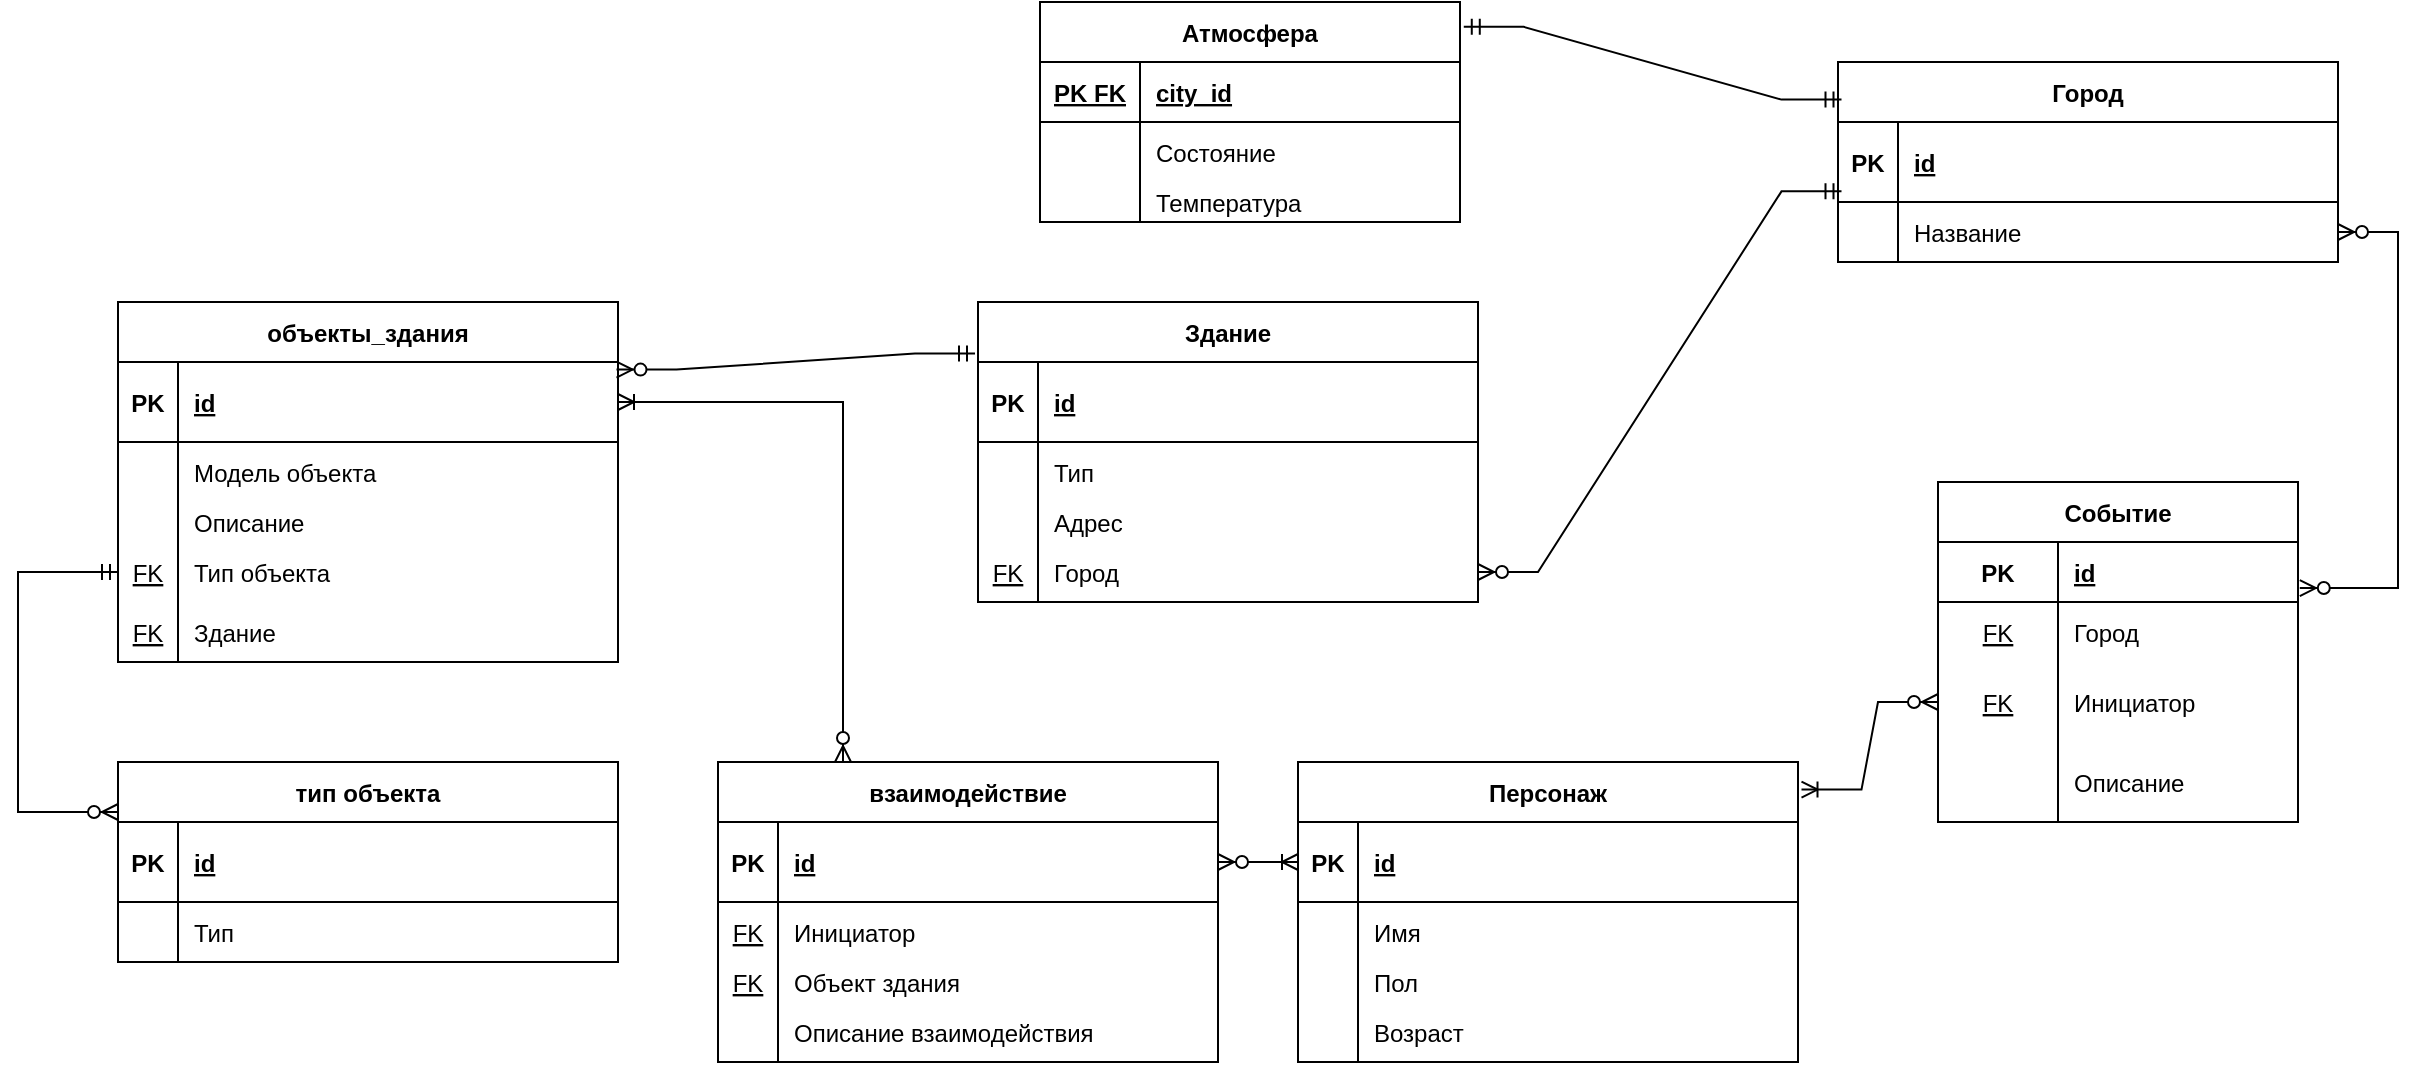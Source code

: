 <mxfile version="20.3.1" type="device"><diagram id="R2lEEEUBdFMjLlhIrx00" name="Page-1"><mxGraphModel dx="1888" dy="617" grid="1" gridSize="10" guides="1" tooltips="1" connect="1" arrows="1" fold="1" page="1" pageScale="1" pageWidth="850" pageHeight="1100" math="0" shadow="0" extFonts="Permanent Marker^https://fonts.googleapis.com/css?family=Permanent+Marker"><root><mxCell id="0"/><mxCell id="1" parent="0"/><mxCell id="C-vyLk0tnHw3VtMMgP7b-23" value="Персонаж" style="shape=table;startSize=30;container=1;collapsible=1;childLayout=tableLayout;fixedRows=1;rowLines=0;fontStyle=1;align=center;resizeLast=1;" parent="1" vertex="1"><mxGeometry x="200" y="450" width="250" height="150.0" as="geometry"/></mxCell><mxCell id="C-vyLk0tnHw3VtMMgP7b-24" value="" style="shape=partialRectangle;collapsible=0;dropTarget=0;pointerEvents=0;fillColor=none;points=[[0,0.5],[1,0.5]];portConstraint=eastwest;top=0;left=0;right=0;bottom=1;" parent="C-vyLk0tnHw3VtMMgP7b-23" vertex="1"><mxGeometry y="30" width="250" height="40" as="geometry"/></mxCell><mxCell id="C-vyLk0tnHw3VtMMgP7b-25" value="PK" style="shape=partialRectangle;overflow=hidden;connectable=0;fillColor=none;top=0;left=0;bottom=0;right=0;fontStyle=1;" parent="C-vyLk0tnHw3VtMMgP7b-24" vertex="1"><mxGeometry width="30" height="40" as="geometry"><mxRectangle width="30" height="40" as="alternateBounds"/></mxGeometry></mxCell><mxCell id="C-vyLk0tnHw3VtMMgP7b-26" value="id" style="shape=partialRectangle;overflow=hidden;connectable=0;fillColor=none;top=0;left=0;bottom=0;right=0;align=left;spacingLeft=6;fontStyle=5;" parent="C-vyLk0tnHw3VtMMgP7b-24" vertex="1"><mxGeometry x="30" width="220" height="40" as="geometry"><mxRectangle width="220" height="40" as="alternateBounds"/></mxGeometry></mxCell><mxCell id="C-vyLk0tnHw3VtMMgP7b-27" value="" style="shape=partialRectangle;collapsible=0;dropTarget=0;pointerEvents=0;fillColor=none;points=[[0,0.5],[1,0.5]];portConstraint=eastwest;top=0;left=0;right=0;bottom=0;" parent="C-vyLk0tnHw3VtMMgP7b-23" vertex="1"><mxGeometry y="70" width="250" height="30" as="geometry"/></mxCell><mxCell id="C-vyLk0tnHw3VtMMgP7b-28" value="" style="shape=partialRectangle;overflow=hidden;connectable=0;fillColor=none;top=0;left=0;bottom=0;right=0;" parent="C-vyLk0tnHw3VtMMgP7b-27" vertex="1"><mxGeometry width="30" height="30" as="geometry"><mxRectangle width="30" height="30" as="alternateBounds"/></mxGeometry></mxCell><mxCell id="C-vyLk0tnHw3VtMMgP7b-29" value="Имя" style="shape=partialRectangle;overflow=hidden;connectable=0;fillColor=none;top=0;left=0;bottom=0;right=0;align=left;spacingLeft=6;" parent="C-vyLk0tnHw3VtMMgP7b-27" vertex="1"><mxGeometry x="30" width="220" height="30" as="geometry"><mxRectangle width="220" height="30" as="alternateBounds"/></mxGeometry></mxCell><mxCell id="5bN1DWfR3NPbXueZqoVV-1" value="" style="shape=partialRectangle;collapsible=0;dropTarget=0;pointerEvents=0;fillColor=none;points=[[0,0.5],[1,0.5]];portConstraint=eastwest;top=0;left=0;right=0;bottom=0;" parent="C-vyLk0tnHw3VtMMgP7b-23" vertex="1"><mxGeometry y="100" width="250" height="20" as="geometry"/></mxCell><mxCell id="5bN1DWfR3NPbXueZqoVV-2" value="" style="shape=partialRectangle;overflow=hidden;connectable=0;fillColor=none;top=0;left=0;bottom=0;right=0;" parent="5bN1DWfR3NPbXueZqoVV-1" vertex="1"><mxGeometry width="30" height="20" as="geometry"><mxRectangle width="30" height="20" as="alternateBounds"/></mxGeometry></mxCell><mxCell id="5bN1DWfR3NPbXueZqoVV-3" value="Пол" style="shape=partialRectangle;overflow=hidden;connectable=0;fillColor=none;top=0;left=0;bottom=0;right=0;align=left;spacingLeft=6;" parent="5bN1DWfR3NPbXueZqoVV-1" vertex="1"><mxGeometry x="30" width="220" height="20" as="geometry"><mxRectangle width="220" height="20" as="alternateBounds"/></mxGeometry></mxCell><mxCell id="5bN1DWfR3NPbXueZqoVV-4" value="" style="shape=partialRectangle;collapsible=0;dropTarget=0;pointerEvents=0;fillColor=none;points=[[0,0.5],[1,0.5]];portConstraint=eastwest;top=0;left=0;right=0;bottom=0;" parent="C-vyLk0tnHw3VtMMgP7b-23" vertex="1"><mxGeometry y="120" width="250" height="30" as="geometry"/></mxCell><mxCell id="5bN1DWfR3NPbXueZqoVV-5" value="" style="shape=partialRectangle;overflow=hidden;connectable=0;fillColor=none;top=0;left=0;bottom=0;right=0;" parent="5bN1DWfR3NPbXueZqoVV-4" vertex="1"><mxGeometry width="30" height="30" as="geometry"><mxRectangle width="30" height="30" as="alternateBounds"/></mxGeometry></mxCell><mxCell id="5bN1DWfR3NPbXueZqoVV-6" value="Возраст" style="shape=partialRectangle;overflow=hidden;connectable=0;fillColor=none;top=0;left=0;bottom=0;right=0;align=left;spacingLeft=6;" parent="5bN1DWfR3NPbXueZqoVV-4" vertex="1"><mxGeometry x="30" width="220" height="30" as="geometry"><mxRectangle width="220" height="30" as="alternateBounds"/></mxGeometry></mxCell><mxCell id="5bN1DWfR3NPbXueZqoVV-21" value="Здание" style="shape=table;startSize=30;container=1;collapsible=1;childLayout=tableLayout;fixedRows=1;rowLines=0;fontStyle=1;align=center;resizeLast=1;" parent="1" vertex="1"><mxGeometry x="40" y="220" width="250" height="150.0" as="geometry"/></mxCell><mxCell id="5bN1DWfR3NPbXueZqoVV-22" value="" style="shape=partialRectangle;collapsible=0;dropTarget=0;pointerEvents=0;fillColor=none;points=[[0,0.5],[1,0.5]];portConstraint=eastwest;top=0;left=0;right=0;bottom=1;" parent="5bN1DWfR3NPbXueZqoVV-21" vertex="1"><mxGeometry y="30" width="250" height="40" as="geometry"/></mxCell><mxCell id="5bN1DWfR3NPbXueZqoVV-23" value="PK" style="shape=partialRectangle;overflow=hidden;connectable=0;fillColor=none;top=0;left=0;bottom=0;right=0;fontStyle=1;" parent="5bN1DWfR3NPbXueZqoVV-22" vertex="1"><mxGeometry width="30" height="40" as="geometry"><mxRectangle width="30" height="40" as="alternateBounds"/></mxGeometry></mxCell><mxCell id="5bN1DWfR3NPbXueZqoVV-24" value="id" style="shape=partialRectangle;overflow=hidden;connectable=0;fillColor=none;top=0;left=0;bottom=0;right=0;align=left;spacingLeft=6;fontStyle=5;" parent="5bN1DWfR3NPbXueZqoVV-22" vertex="1"><mxGeometry x="30" width="220" height="40" as="geometry"><mxRectangle width="220" height="40" as="alternateBounds"/></mxGeometry></mxCell><mxCell id="5bN1DWfR3NPbXueZqoVV-25" value="" style="shape=partialRectangle;collapsible=0;dropTarget=0;pointerEvents=0;fillColor=none;points=[[0,0.5],[1,0.5]];portConstraint=eastwest;top=0;left=0;right=0;bottom=0;" parent="5bN1DWfR3NPbXueZqoVV-21" vertex="1"><mxGeometry y="70" width="250" height="30" as="geometry"/></mxCell><mxCell id="5bN1DWfR3NPbXueZqoVV-26" value="" style="shape=partialRectangle;overflow=hidden;connectable=0;fillColor=none;top=0;left=0;bottom=0;right=0;" parent="5bN1DWfR3NPbXueZqoVV-25" vertex="1"><mxGeometry width="30" height="30" as="geometry"><mxRectangle width="30" height="30" as="alternateBounds"/></mxGeometry></mxCell><mxCell id="5bN1DWfR3NPbXueZqoVV-27" value="Тип" style="shape=partialRectangle;overflow=hidden;connectable=0;fillColor=none;top=0;left=0;bottom=0;right=0;align=left;spacingLeft=6;" parent="5bN1DWfR3NPbXueZqoVV-25" vertex="1"><mxGeometry x="30" width="220" height="30" as="geometry"><mxRectangle width="220" height="30" as="alternateBounds"/></mxGeometry></mxCell><mxCell id="5bN1DWfR3NPbXueZqoVV-28" value="" style="shape=partialRectangle;collapsible=0;dropTarget=0;pointerEvents=0;fillColor=none;points=[[0,0.5],[1,0.5]];portConstraint=eastwest;top=0;left=0;right=0;bottom=0;" parent="5bN1DWfR3NPbXueZqoVV-21" vertex="1"><mxGeometry y="100" width="250" height="20" as="geometry"/></mxCell><mxCell id="5bN1DWfR3NPbXueZqoVV-29" value="" style="shape=partialRectangle;overflow=hidden;connectable=0;fillColor=none;top=0;left=0;bottom=0;right=0;" parent="5bN1DWfR3NPbXueZqoVV-28" vertex="1"><mxGeometry width="30" height="20" as="geometry"><mxRectangle width="30" height="20" as="alternateBounds"/></mxGeometry></mxCell><mxCell id="5bN1DWfR3NPbXueZqoVV-30" value="Адрес" style="shape=partialRectangle;overflow=hidden;connectable=0;fillColor=none;top=0;left=0;bottom=0;right=0;align=left;spacingLeft=6;" parent="5bN1DWfR3NPbXueZqoVV-28" vertex="1"><mxGeometry x="30" width="220" height="20" as="geometry"><mxRectangle width="220" height="20" as="alternateBounds"/></mxGeometry></mxCell><mxCell id="5bN1DWfR3NPbXueZqoVV-31" value="" style="shape=partialRectangle;collapsible=0;dropTarget=0;pointerEvents=0;fillColor=none;points=[[0,0.5],[1,0.5]];portConstraint=eastwest;top=0;left=0;right=0;bottom=0;" parent="5bN1DWfR3NPbXueZqoVV-21" vertex="1"><mxGeometry y="120" width="250" height="30" as="geometry"/></mxCell><mxCell id="5bN1DWfR3NPbXueZqoVV-32" value="FK" style="shape=partialRectangle;overflow=hidden;connectable=0;fillColor=none;top=0;left=0;bottom=0;right=0;fontStyle=4" parent="5bN1DWfR3NPbXueZqoVV-31" vertex="1"><mxGeometry width="30" height="30" as="geometry"><mxRectangle width="30" height="30" as="alternateBounds"/></mxGeometry></mxCell><mxCell id="5bN1DWfR3NPbXueZqoVV-33" value="Город" style="shape=partialRectangle;overflow=hidden;connectable=0;fillColor=none;top=0;left=0;bottom=0;right=0;align=left;spacingLeft=6;" parent="5bN1DWfR3NPbXueZqoVV-31" vertex="1"><mxGeometry x="30" width="220" height="30" as="geometry"><mxRectangle width="220" height="30" as="alternateBounds"/></mxGeometry></mxCell><mxCell id="5bN1DWfR3NPbXueZqoVV-34" value="Город" style="shape=table;startSize=30;container=1;collapsible=1;childLayout=tableLayout;fixedRows=1;rowLines=0;fontStyle=1;align=center;resizeLast=1;" parent="1" vertex="1"><mxGeometry x="470" y="100" width="250" height="100.0" as="geometry"/></mxCell><mxCell id="5bN1DWfR3NPbXueZqoVV-35" value="" style="shape=partialRectangle;collapsible=0;dropTarget=0;pointerEvents=0;fillColor=none;points=[[0,0.5],[1,0.5]];portConstraint=eastwest;top=0;left=0;right=0;bottom=1;" parent="5bN1DWfR3NPbXueZqoVV-34" vertex="1"><mxGeometry y="30" width="250" height="40" as="geometry"/></mxCell><mxCell id="5bN1DWfR3NPbXueZqoVV-36" value="PK" style="shape=partialRectangle;overflow=hidden;connectable=0;fillColor=none;top=0;left=0;bottom=0;right=0;fontStyle=1;" parent="5bN1DWfR3NPbXueZqoVV-35" vertex="1"><mxGeometry width="30" height="40" as="geometry"><mxRectangle width="30" height="40" as="alternateBounds"/></mxGeometry></mxCell><mxCell id="5bN1DWfR3NPbXueZqoVV-37" value="id" style="shape=partialRectangle;overflow=hidden;connectable=0;fillColor=none;top=0;left=0;bottom=0;right=0;align=left;spacingLeft=6;fontStyle=5;" parent="5bN1DWfR3NPbXueZqoVV-35" vertex="1"><mxGeometry x="30" width="220" height="40" as="geometry"><mxRectangle width="220" height="40" as="alternateBounds"/></mxGeometry></mxCell><mxCell id="5bN1DWfR3NPbXueZqoVV-38" value="" style="shape=partialRectangle;collapsible=0;dropTarget=0;pointerEvents=0;fillColor=none;points=[[0,0.5],[1,0.5]];portConstraint=eastwest;top=0;left=0;right=0;bottom=0;" parent="5bN1DWfR3NPbXueZqoVV-34" vertex="1"><mxGeometry y="70" width="250" height="30" as="geometry"/></mxCell><mxCell id="5bN1DWfR3NPbXueZqoVV-39" value="" style="shape=partialRectangle;overflow=hidden;connectable=0;fillColor=none;top=0;left=0;bottom=0;right=0;" parent="5bN1DWfR3NPbXueZqoVV-38" vertex="1"><mxGeometry width="30" height="30" as="geometry"><mxRectangle width="30" height="30" as="alternateBounds"/></mxGeometry></mxCell><mxCell id="5bN1DWfR3NPbXueZqoVV-40" value="Название" style="shape=partialRectangle;overflow=hidden;connectable=0;fillColor=none;top=0;left=0;bottom=0;right=0;align=left;spacingLeft=6;" parent="5bN1DWfR3NPbXueZqoVV-38" vertex="1"><mxGeometry x="30" width="220" height="30" as="geometry"><mxRectangle width="220" height="30" as="alternateBounds"/></mxGeometry></mxCell><mxCell id="5bN1DWfR3NPbXueZqoVV-51" value="Атмосфера" style="shape=table;startSize=30;container=1;collapsible=1;childLayout=tableLayout;fixedRows=1;rowLines=0;fontStyle=1;align=center;resizeLast=1;" parent="1" vertex="1"><mxGeometry x="71" y="70" width="210" height="110" as="geometry"/></mxCell><mxCell id="5bN1DWfR3NPbXueZqoVV-52" value="" style="shape=tableRow;horizontal=0;startSize=0;swimlaneHead=0;swimlaneBody=0;fillColor=none;collapsible=0;dropTarget=0;points=[[0,0.5],[1,0.5]];portConstraint=eastwest;top=0;left=0;right=0;bottom=1;" parent="5bN1DWfR3NPbXueZqoVV-51" vertex="1"><mxGeometry y="30" width="210" height="30" as="geometry"/></mxCell><mxCell id="5bN1DWfR3NPbXueZqoVV-53" value="PK FK" style="shape=partialRectangle;connectable=0;fillColor=none;top=0;left=0;bottom=0;right=0;fontStyle=5;overflow=hidden;" parent="5bN1DWfR3NPbXueZqoVV-52" vertex="1"><mxGeometry width="50" height="30" as="geometry"><mxRectangle width="50" height="30" as="alternateBounds"/></mxGeometry></mxCell><mxCell id="5bN1DWfR3NPbXueZqoVV-54" value="city_id" style="shape=partialRectangle;connectable=0;fillColor=none;top=0;left=0;bottom=0;right=0;align=left;spacingLeft=6;fontStyle=5;overflow=hidden;" parent="5bN1DWfR3NPbXueZqoVV-52" vertex="1"><mxGeometry x="50" width="160" height="30" as="geometry"><mxRectangle width="160" height="30" as="alternateBounds"/></mxGeometry></mxCell><mxCell id="5bN1DWfR3NPbXueZqoVV-55" value="" style="shape=tableRow;horizontal=0;startSize=0;swimlaneHead=0;swimlaneBody=0;fillColor=none;collapsible=0;dropTarget=0;points=[[0,0.5],[1,0.5]];portConstraint=eastwest;top=0;left=0;right=0;bottom=0;" parent="5bN1DWfR3NPbXueZqoVV-51" vertex="1"><mxGeometry y="60" width="210" height="30" as="geometry"/></mxCell><mxCell id="5bN1DWfR3NPbXueZqoVV-56" value="" style="shape=partialRectangle;connectable=0;fillColor=none;top=0;left=0;bottom=0;right=0;editable=1;overflow=hidden;" parent="5bN1DWfR3NPbXueZqoVV-55" vertex="1"><mxGeometry width="50" height="30" as="geometry"><mxRectangle width="50" height="30" as="alternateBounds"/></mxGeometry></mxCell><mxCell id="5bN1DWfR3NPbXueZqoVV-57" value="Состояние" style="shape=partialRectangle;connectable=0;fillColor=none;top=0;left=0;bottom=0;right=0;align=left;spacingLeft=6;overflow=hidden;" parent="5bN1DWfR3NPbXueZqoVV-55" vertex="1"><mxGeometry x="50" width="160" height="30" as="geometry"><mxRectangle width="160" height="30" as="alternateBounds"/></mxGeometry></mxCell><mxCell id="5bN1DWfR3NPbXueZqoVV-58" value="" style="shape=tableRow;horizontal=0;startSize=0;swimlaneHead=0;swimlaneBody=0;fillColor=none;collapsible=0;dropTarget=0;points=[[0,0.5],[1,0.5]];portConstraint=eastwest;top=0;left=0;right=0;bottom=0;" parent="5bN1DWfR3NPbXueZqoVV-51" vertex="1"><mxGeometry y="90" width="210" height="20" as="geometry"/></mxCell><mxCell id="5bN1DWfR3NPbXueZqoVV-59" value="" style="shape=partialRectangle;connectable=0;fillColor=none;top=0;left=0;bottom=0;right=0;editable=1;overflow=hidden;" parent="5bN1DWfR3NPbXueZqoVV-58" vertex="1"><mxGeometry width="50" height="20" as="geometry"><mxRectangle width="50" height="20" as="alternateBounds"/></mxGeometry></mxCell><mxCell id="5bN1DWfR3NPbXueZqoVV-60" value="Температура" style="shape=partialRectangle;connectable=0;fillColor=none;top=0;left=0;bottom=0;right=0;align=left;spacingLeft=6;overflow=hidden;" parent="5bN1DWfR3NPbXueZqoVV-58" vertex="1"><mxGeometry x="50" width="160" height="20" as="geometry"><mxRectangle width="160" height="20" as="alternateBounds"/></mxGeometry></mxCell><mxCell id="5bN1DWfR3NPbXueZqoVV-65" value="Событие" style="shape=table;startSize=30;container=1;collapsible=1;childLayout=tableLayout;fixedRows=1;rowLines=0;fontStyle=1;align=center;resizeLast=1;" parent="1" vertex="1"><mxGeometry x="520" y="310" width="180" height="170" as="geometry"/></mxCell><mxCell id="5bN1DWfR3NPbXueZqoVV-69" value="" style="shape=tableRow;horizontal=0;startSize=0;swimlaneHead=0;swimlaneBody=0;fillColor=none;collapsible=0;dropTarget=0;points=[[0,0.5],[1,0.5]];portConstraint=eastwest;top=0;left=0;right=0;bottom=1;" parent="5bN1DWfR3NPbXueZqoVV-65" vertex="1"><mxGeometry y="30" width="180" height="30" as="geometry"/></mxCell><mxCell id="5bN1DWfR3NPbXueZqoVV-70" value="PK" style="shape=partialRectangle;connectable=0;fillColor=none;top=0;left=0;bottom=0;right=0;fontStyle=1;overflow=hidden;" parent="5bN1DWfR3NPbXueZqoVV-69" vertex="1"><mxGeometry width="60" height="30" as="geometry"><mxRectangle width="60" height="30" as="alternateBounds"/></mxGeometry></mxCell><mxCell id="5bN1DWfR3NPbXueZqoVV-71" value="id" style="shape=partialRectangle;connectable=0;fillColor=none;top=0;left=0;bottom=0;right=0;align=left;spacingLeft=6;fontStyle=5;overflow=hidden;" parent="5bN1DWfR3NPbXueZqoVV-69" vertex="1"><mxGeometry x="60" width="120" height="30" as="geometry"><mxRectangle width="120" height="30" as="alternateBounds"/></mxGeometry></mxCell><mxCell id="5bN1DWfR3NPbXueZqoVV-72" value="" style="shape=tableRow;horizontal=0;startSize=0;swimlaneHead=0;swimlaneBody=0;fillColor=none;collapsible=0;dropTarget=0;points=[[0,0.5],[1,0.5]];portConstraint=eastwest;top=0;left=0;right=0;bottom=0;" parent="5bN1DWfR3NPbXueZqoVV-65" vertex="1"><mxGeometry y="60" width="180" height="30" as="geometry"/></mxCell><mxCell id="5bN1DWfR3NPbXueZqoVV-73" value="FK" style="shape=partialRectangle;connectable=0;fillColor=none;top=0;left=0;bottom=0;right=0;editable=1;overflow=hidden;fontStyle=4" parent="5bN1DWfR3NPbXueZqoVV-72" vertex="1"><mxGeometry width="60" height="30" as="geometry"><mxRectangle width="60" height="30" as="alternateBounds"/></mxGeometry></mxCell><mxCell id="5bN1DWfR3NPbXueZqoVV-74" value="Город" style="shape=partialRectangle;connectable=0;fillColor=none;top=0;left=0;bottom=0;right=0;align=left;spacingLeft=6;overflow=hidden;" parent="5bN1DWfR3NPbXueZqoVV-72" vertex="1"><mxGeometry x="60" width="120" height="30" as="geometry"><mxRectangle width="120" height="30" as="alternateBounds"/></mxGeometry></mxCell><mxCell id="5bN1DWfR3NPbXueZqoVV-75" value="" style="shape=tableRow;horizontal=0;startSize=0;swimlaneHead=0;swimlaneBody=0;fillColor=none;collapsible=0;dropTarget=0;points=[[0,0.5],[1,0.5]];portConstraint=eastwest;top=0;left=0;right=0;bottom=0;" parent="5bN1DWfR3NPbXueZqoVV-65" vertex="1"><mxGeometry y="90" width="180" height="40" as="geometry"/></mxCell><mxCell id="5bN1DWfR3NPbXueZqoVV-76" value="FK" style="shape=partialRectangle;connectable=0;fillColor=none;top=0;left=0;bottom=0;right=0;editable=1;overflow=hidden;fontStyle=4" parent="5bN1DWfR3NPbXueZqoVV-75" vertex="1"><mxGeometry width="60" height="40" as="geometry"><mxRectangle width="60" height="40" as="alternateBounds"/></mxGeometry></mxCell><mxCell id="5bN1DWfR3NPbXueZqoVV-77" value="Инициатор" style="shape=partialRectangle;connectable=0;fillColor=none;top=0;left=0;bottom=0;right=0;align=left;spacingLeft=6;overflow=hidden;" parent="5bN1DWfR3NPbXueZqoVV-75" vertex="1"><mxGeometry x="60" width="120" height="40" as="geometry"><mxRectangle width="120" height="40" as="alternateBounds"/></mxGeometry></mxCell><mxCell id="5bN1DWfR3NPbXueZqoVV-78" value="" style="shape=tableRow;horizontal=0;startSize=0;swimlaneHead=0;swimlaneBody=0;fillColor=none;collapsible=0;dropTarget=0;points=[[0,0.5],[1,0.5]];portConstraint=eastwest;top=0;left=0;right=0;bottom=0;" parent="5bN1DWfR3NPbXueZqoVV-65" vertex="1"><mxGeometry y="130" width="180" height="40" as="geometry"/></mxCell><mxCell id="5bN1DWfR3NPbXueZqoVV-79" value="" style="shape=partialRectangle;connectable=0;fillColor=none;top=0;left=0;bottom=0;right=0;editable=1;overflow=hidden;fontStyle=4" parent="5bN1DWfR3NPbXueZqoVV-78" vertex="1"><mxGeometry width="60" height="40" as="geometry"><mxRectangle width="60" height="40" as="alternateBounds"/></mxGeometry></mxCell><mxCell id="5bN1DWfR3NPbXueZqoVV-80" value="Описание" style="shape=partialRectangle;connectable=0;fillColor=none;top=0;left=0;bottom=0;right=0;align=left;spacingLeft=6;overflow=hidden;" parent="5bN1DWfR3NPbXueZqoVV-78" vertex="1"><mxGeometry x="60" width="120" height="40" as="geometry"><mxRectangle width="120" height="40" as="alternateBounds"/></mxGeometry></mxCell><mxCell id="5bN1DWfR3NPbXueZqoVV-81" value="" style="edgeStyle=entityRelationEdgeStyle;fontSize=12;html=1;endArrow=ERzeroToMany;startArrow=ERoneToMany;rounded=0;exitX=1.007;exitY=0.092;exitDx=0;exitDy=0;exitPerimeter=0;entryX=0;entryY=0.5;entryDx=0;entryDy=0;startFill=0;" parent="1" source="C-vyLk0tnHw3VtMMgP7b-23" target="5bN1DWfR3NPbXueZqoVV-75" edge="1"><mxGeometry width="100" height="100" relative="1" as="geometry"><mxPoint x="430" y="570" as="sourcePoint"/><mxPoint x="350" y="630" as="targetPoint"/></mxGeometry></mxCell><mxCell id="5bN1DWfR3NPbXueZqoVV-82" value="" style="edgeStyle=entityRelationEdgeStyle;fontSize=12;html=1;endArrow=ERzeroToMany;endFill=1;startArrow=ERzeroToMany;rounded=0;entryX=1.005;entryY=0.767;entryDx=0;entryDy=0;entryPerimeter=0;" parent="1" source="5bN1DWfR3NPbXueZqoVV-38" target="5bN1DWfR3NPbXueZqoVV-69" edge="1"><mxGeometry width="100" height="100" relative="1" as="geometry"><mxPoint x="720" y="250" as="sourcePoint"/><mxPoint x="860" y="250" as="targetPoint"/></mxGeometry></mxCell><mxCell id="5bN1DWfR3NPbXueZqoVV-83" value="" style="edgeStyle=entityRelationEdgeStyle;fontSize=12;html=1;endArrow=ERmandOne;startArrow=ERmandOne;rounded=0;exitX=1.009;exitY=0.113;exitDx=0;exitDy=0;exitPerimeter=0;entryX=0.007;entryY=0.188;entryDx=0;entryDy=0;entryPerimeter=0;" parent="1" source="5bN1DWfR3NPbXueZqoVV-51" target="5bN1DWfR3NPbXueZqoVV-34" edge="1"><mxGeometry width="100" height="100" relative="1" as="geometry"><mxPoint x="430" y="400" as="sourcePoint"/><mxPoint x="530" y="300" as="targetPoint"/></mxGeometry></mxCell><mxCell id="5bN1DWfR3NPbXueZqoVV-84" value="" style="edgeStyle=entityRelationEdgeStyle;fontSize=12;html=1;endArrow=ERzeroToMany;startArrow=ERmandOne;rounded=0;entryX=1;entryY=0.5;entryDx=0;entryDy=0;exitX=0.007;exitY=0.867;exitDx=0;exitDy=0;exitPerimeter=0;" parent="1" source="5bN1DWfR3NPbXueZqoVV-35" target="5bN1DWfR3NPbXueZqoVV-31" edge="1"><mxGeometry width="100" height="100" relative="1" as="geometry"><mxPoint x="430" y="400" as="sourcePoint"/><mxPoint x="530" y="300" as="targetPoint"/></mxGeometry></mxCell><mxCell id="6oT7VAwZoQh_HzlJ0PgI-1" value="взаимодействие" style="shape=table;startSize=30;container=1;collapsible=1;childLayout=tableLayout;fixedRows=1;rowLines=0;fontStyle=1;align=center;resizeLast=1;" vertex="1" parent="1"><mxGeometry x="-90" y="450" width="250" height="150.0" as="geometry"/></mxCell><mxCell id="6oT7VAwZoQh_HzlJ0PgI-2" value="" style="shape=partialRectangle;collapsible=0;dropTarget=0;pointerEvents=0;fillColor=none;points=[[0,0.5],[1,0.5]];portConstraint=eastwest;top=0;left=0;right=0;bottom=1;" vertex="1" parent="6oT7VAwZoQh_HzlJ0PgI-1"><mxGeometry y="30" width="250" height="40" as="geometry"/></mxCell><mxCell id="6oT7VAwZoQh_HzlJ0PgI-3" value="PK" style="shape=partialRectangle;overflow=hidden;connectable=0;fillColor=none;top=0;left=0;bottom=0;right=0;fontStyle=1;" vertex="1" parent="6oT7VAwZoQh_HzlJ0PgI-2"><mxGeometry width="30" height="40" as="geometry"><mxRectangle width="30" height="40" as="alternateBounds"/></mxGeometry></mxCell><mxCell id="6oT7VAwZoQh_HzlJ0PgI-4" value="id" style="shape=partialRectangle;overflow=hidden;connectable=0;fillColor=none;top=0;left=0;bottom=0;right=0;align=left;spacingLeft=6;fontStyle=5;" vertex="1" parent="6oT7VAwZoQh_HzlJ0PgI-2"><mxGeometry x="30" width="220" height="40" as="geometry"><mxRectangle width="220" height="40" as="alternateBounds"/></mxGeometry></mxCell><mxCell id="6oT7VAwZoQh_HzlJ0PgI-5" value="" style="shape=partialRectangle;collapsible=0;dropTarget=0;pointerEvents=0;fillColor=none;points=[[0,0.5],[1,0.5]];portConstraint=eastwest;top=0;left=0;right=0;bottom=0;" vertex="1" parent="6oT7VAwZoQh_HzlJ0PgI-1"><mxGeometry y="70" width="250" height="30" as="geometry"/></mxCell><mxCell id="6oT7VAwZoQh_HzlJ0PgI-6" value="FK" style="shape=partialRectangle;overflow=hidden;connectable=0;fillColor=none;top=0;left=0;bottom=0;right=0;fontStyle=4" vertex="1" parent="6oT7VAwZoQh_HzlJ0PgI-5"><mxGeometry width="30" height="30" as="geometry"><mxRectangle width="30" height="30" as="alternateBounds"/></mxGeometry></mxCell><mxCell id="6oT7VAwZoQh_HzlJ0PgI-7" value="Инициатор" style="shape=partialRectangle;overflow=hidden;connectable=0;fillColor=none;top=0;left=0;bottom=0;right=0;align=left;spacingLeft=6;" vertex="1" parent="6oT7VAwZoQh_HzlJ0PgI-5"><mxGeometry x="30" width="220" height="30" as="geometry"><mxRectangle width="220" height="30" as="alternateBounds"/></mxGeometry></mxCell><mxCell id="6oT7VAwZoQh_HzlJ0PgI-8" value="" style="shape=partialRectangle;collapsible=0;dropTarget=0;pointerEvents=0;fillColor=none;points=[[0,0.5],[1,0.5]];portConstraint=eastwest;top=0;left=0;right=0;bottom=0;" vertex="1" parent="6oT7VAwZoQh_HzlJ0PgI-1"><mxGeometry y="100" width="250" height="20" as="geometry"/></mxCell><mxCell id="6oT7VAwZoQh_HzlJ0PgI-9" value="FK" style="shape=partialRectangle;overflow=hidden;connectable=0;fillColor=none;top=0;left=0;bottom=0;right=0;fontStyle=4" vertex="1" parent="6oT7VAwZoQh_HzlJ0PgI-8"><mxGeometry width="30" height="20" as="geometry"><mxRectangle width="30" height="20" as="alternateBounds"/></mxGeometry></mxCell><mxCell id="6oT7VAwZoQh_HzlJ0PgI-10" value="Объект здания" style="shape=partialRectangle;overflow=hidden;connectable=0;fillColor=none;top=0;left=0;bottom=0;right=0;align=left;spacingLeft=6;" vertex="1" parent="6oT7VAwZoQh_HzlJ0PgI-8"><mxGeometry x="30" width="220" height="20" as="geometry"><mxRectangle width="220" height="20" as="alternateBounds"/></mxGeometry></mxCell><mxCell id="6oT7VAwZoQh_HzlJ0PgI-11" value="" style="shape=partialRectangle;collapsible=0;dropTarget=0;pointerEvents=0;fillColor=none;points=[[0,0.5],[1,0.5]];portConstraint=eastwest;top=0;left=0;right=0;bottom=0;" vertex="1" parent="6oT7VAwZoQh_HzlJ0PgI-1"><mxGeometry y="120" width="250" height="30" as="geometry"/></mxCell><mxCell id="6oT7VAwZoQh_HzlJ0PgI-12" value="" style="shape=partialRectangle;overflow=hidden;connectable=0;fillColor=none;top=0;left=0;bottom=0;right=0;" vertex="1" parent="6oT7VAwZoQh_HzlJ0PgI-11"><mxGeometry width="30" height="30" as="geometry"><mxRectangle width="30" height="30" as="alternateBounds"/></mxGeometry></mxCell><mxCell id="6oT7VAwZoQh_HzlJ0PgI-13" value="Описание взаимодействия" style="shape=partialRectangle;overflow=hidden;connectable=0;fillColor=none;top=0;left=0;bottom=0;right=0;align=left;spacingLeft=6;" vertex="1" parent="6oT7VAwZoQh_HzlJ0PgI-11"><mxGeometry x="30" width="220" height="30" as="geometry"><mxRectangle width="220" height="30" as="alternateBounds"/></mxGeometry></mxCell><mxCell id="6oT7VAwZoQh_HzlJ0PgI-17" value="тип объекта" style="shape=table;startSize=30;container=1;collapsible=1;childLayout=tableLayout;fixedRows=1;rowLines=0;fontStyle=1;align=center;resizeLast=1;" vertex="1" parent="1"><mxGeometry x="-390" y="450" width="250" height="100.0" as="geometry"/></mxCell><mxCell id="6oT7VAwZoQh_HzlJ0PgI-18" value="" style="shape=partialRectangle;collapsible=0;dropTarget=0;pointerEvents=0;fillColor=none;points=[[0,0.5],[1,0.5]];portConstraint=eastwest;top=0;left=0;right=0;bottom=1;" vertex="1" parent="6oT7VAwZoQh_HzlJ0PgI-17"><mxGeometry y="30" width="250" height="40" as="geometry"/></mxCell><mxCell id="6oT7VAwZoQh_HzlJ0PgI-19" value="PK" style="shape=partialRectangle;overflow=hidden;connectable=0;fillColor=none;top=0;left=0;bottom=0;right=0;fontStyle=1;" vertex="1" parent="6oT7VAwZoQh_HzlJ0PgI-18"><mxGeometry width="30" height="40" as="geometry"><mxRectangle width="30" height="40" as="alternateBounds"/></mxGeometry></mxCell><mxCell id="6oT7VAwZoQh_HzlJ0PgI-20" value="id" style="shape=partialRectangle;overflow=hidden;connectable=0;fillColor=none;top=0;left=0;bottom=0;right=0;align=left;spacingLeft=6;fontStyle=5;" vertex="1" parent="6oT7VAwZoQh_HzlJ0PgI-18"><mxGeometry x="30" width="220" height="40" as="geometry"><mxRectangle width="220" height="40" as="alternateBounds"/></mxGeometry></mxCell><mxCell id="6oT7VAwZoQh_HzlJ0PgI-21" value="" style="shape=partialRectangle;collapsible=0;dropTarget=0;pointerEvents=0;fillColor=none;points=[[0,0.5],[1,0.5]];portConstraint=eastwest;top=0;left=0;right=0;bottom=0;" vertex="1" parent="6oT7VAwZoQh_HzlJ0PgI-17"><mxGeometry y="70" width="250" height="30" as="geometry"/></mxCell><mxCell id="6oT7VAwZoQh_HzlJ0PgI-22" value="" style="shape=partialRectangle;overflow=hidden;connectable=0;fillColor=none;top=0;left=0;bottom=0;right=0;" vertex="1" parent="6oT7VAwZoQh_HzlJ0PgI-21"><mxGeometry width="30" height="30" as="geometry"><mxRectangle width="30" height="30" as="alternateBounds"/></mxGeometry></mxCell><mxCell id="6oT7VAwZoQh_HzlJ0PgI-23" value="Тип" style="shape=partialRectangle;overflow=hidden;connectable=0;fillColor=none;top=0;left=0;bottom=0;right=0;align=left;spacingLeft=6;" vertex="1" parent="6oT7VAwZoQh_HzlJ0PgI-21"><mxGeometry x="30" width="220" height="30" as="geometry"><mxRectangle width="220" height="30" as="alternateBounds"/></mxGeometry></mxCell><mxCell id="6oT7VAwZoQh_HzlJ0PgI-30" value="объекты_здания" style="shape=table;startSize=30;container=1;collapsible=1;childLayout=tableLayout;fixedRows=1;rowLines=0;fontStyle=1;align=center;resizeLast=1;" vertex="1" parent="1"><mxGeometry x="-390" y="220" width="250" height="180.0" as="geometry"/></mxCell><mxCell id="6oT7VAwZoQh_HzlJ0PgI-31" value="" style="shape=partialRectangle;collapsible=0;dropTarget=0;pointerEvents=0;fillColor=none;points=[[0,0.5],[1,0.5]];portConstraint=eastwest;top=0;left=0;right=0;bottom=1;" vertex="1" parent="6oT7VAwZoQh_HzlJ0PgI-30"><mxGeometry y="30" width="250" height="40" as="geometry"/></mxCell><mxCell id="6oT7VAwZoQh_HzlJ0PgI-32" value="PK" style="shape=partialRectangle;overflow=hidden;connectable=0;fillColor=none;top=0;left=0;bottom=0;right=0;fontStyle=1;" vertex="1" parent="6oT7VAwZoQh_HzlJ0PgI-31"><mxGeometry width="30" height="40" as="geometry"><mxRectangle width="30" height="40" as="alternateBounds"/></mxGeometry></mxCell><mxCell id="6oT7VAwZoQh_HzlJ0PgI-33" value="id" style="shape=partialRectangle;overflow=hidden;connectable=0;fillColor=none;top=0;left=0;bottom=0;right=0;align=left;spacingLeft=6;fontStyle=5;" vertex="1" parent="6oT7VAwZoQh_HzlJ0PgI-31"><mxGeometry x="30" width="220" height="40" as="geometry"><mxRectangle width="220" height="40" as="alternateBounds"/></mxGeometry></mxCell><mxCell id="6oT7VAwZoQh_HzlJ0PgI-34" value="" style="shape=partialRectangle;collapsible=0;dropTarget=0;pointerEvents=0;fillColor=none;points=[[0,0.5],[1,0.5]];portConstraint=eastwest;top=0;left=0;right=0;bottom=0;" vertex="1" parent="6oT7VAwZoQh_HzlJ0PgI-30"><mxGeometry y="70" width="250" height="30" as="geometry"/></mxCell><mxCell id="6oT7VAwZoQh_HzlJ0PgI-35" value="" style="shape=partialRectangle;overflow=hidden;connectable=0;fillColor=none;top=0;left=0;bottom=0;right=0;" vertex="1" parent="6oT7VAwZoQh_HzlJ0PgI-34"><mxGeometry width="30" height="30" as="geometry"><mxRectangle width="30" height="30" as="alternateBounds"/></mxGeometry></mxCell><mxCell id="6oT7VAwZoQh_HzlJ0PgI-36" value="Модель объекта" style="shape=partialRectangle;overflow=hidden;connectable=0;fillColor=none;top=0;left=0;bottom=0;right=0;align=left;spacingLeft=6;" vertex="1" parent="6oT7VAwZoQh_HzlJ0PgI-34"><mxGeometry x="30" width="220" height="30" as="geometry"><mxRectangle width="220" height="30" as="alternateBounds"/></mxGeometry></mxCell><mxCell id="6oT7VAwZoQh_HzlJ0PgI-37" value="" style="shape=partialRectangle;collapsible=0;dropTarget=0;pointerEvents=0;fillColor=none;points=[[0,0.5],[1,0.5]];portConstraint=eastwest;top=0;left=0;right=0;bottom=0;" vertex="1" parent="6oT7VAwZoQh_HzlJ0PgI-30"><mxGeometry y="100" width="250" height="20" as="geometry"/></mxCell><mxCell id="6oT7VAwZoQh_HzlJ0PgI-38" value="" style="shape=partialRectangle;overflow=hidden;connectable=0;fillColor=none;top=0;left=0;bottom=0;right=0;" vertex="1" parent="6oT7VAwZoQh_HzlJ0PgI-37"><mxGeometry width="30" height="20" as="geometry"><mxRectangle width="30" height="20" as="alternateBounds"/></mxGeometry></mxCell><mxCell id="6oT7VAwZoQh_HzlJ0PgI-39" value="Описание" style="shape=partialRectangle;overflow=hidden;connectable=0;fillColor=none;top=0;left=0;bottom=0;right=0;align=left;spacingLeft=6;" vertex="1" parent="6oT7VAwZoQh_HzlJ0PgI-37"><mxGeometry x="30" width="220" height="20" as="geometry"><mxRectangle width="220" height="20" as="alternateBounds"/></mxGeometry></mxCell><mxCell id="6oT7VAwZoQh_HzlJ0PgI-40" value="" style="shape=partialRectangle;collapsible=0;dropTarget=0;pointerEvents=0;fillColor=none;points=[[0,0.5],[1,0.5]];portConstraint=eastwest;top=0;left=0;right=0;bottom=0;" vertex="1" parent="6oT7VAwZoQh_HzlJ0PgI-30"><mxGeometry y="120" width="250" height="30" as="geometry"/></mxCell><mxCell id="6oT7VAwZoQh_HzlJ0PgI-41" value="FK" style="shape=partialRectangle;overflow=hidden;connectable=0;fillColor=none;top=0;left=0;bottom=0;right=0;fontStyle=4" vertex="1" parent="6oT7VAwZoQh_HzlJ0PgI-40"><mxGeometry width="30" height="30" as="geometry"><mxRectangle width="30" height="30" as="alternateBounds"/></mxGeometry></mxCell><mxCell id="6oT7VAwZoQh_HzlJ0PgI-42" value="Тип объекта" style="shape=partialRectangle;overflow=hidden;connectable=0;fillColor=none;top=0;left=0;bottom=0;right=0;align=left;spacingLeft=6;" vertex="1" parent="6oT7VAwZoQh_HzlJ0PgI-40"><mxGeometry x="30" width="220" height="30" as="geometry"><mxRectangle width="220" height="30" as="alternateBounds"/></mxGeometry></mxCell><mxCell id="6oT7VAwZoQh_HzlJ0PgI-45" value="" style="shape=partialRectangle;collapsible=0;dropTarget=0;pointerEvents=0;fillColor=none;points=[[0,0.5],[1,0.5]];portConstraint=eastwest;top=0;left=0;right=0;bottom=0;" vertex="1" parent="6oT7VAwZoQh_HzlJ0PgI-30"><mxGeometry y="150" width="250" height="30" as="geometry"/></mxCell><mxCell id="6oT7VAwZoQh_HzlJ0PgI-46" value="FK" style="shape=partialRectangle;overflow=hidden;connectable=0;fillColor=none;top=0;left=0;bottom=0;right=0;fontStyle=4" vertex="1" parent="6oT7VAwZoQh_HzlJ0PgI-45"><mxGeometry width="30" height="30" as="geometry"><mxRectangle width="30" height="30" as="alternateBounds"/></mxGeometry></mxCell><mxCell id="6oT7VAwZoQh_HzlJ0PgI-47" value="Здание" style="shape=partialRectangle;overflow=hidden;connectable=0;fillColor=none;top=0;left=0;bottom=0;right=0;align=left;spacingLeft=6;" vertex="1" parent="6oT7VAwZoQh_HzlJ0PgI-45"><mxGeometry x="30" width="220" height="30" as="geometry"><mxRectangle width="220" height="30" as="alternateBounds"/></mxGeometry></mxCell><mxCell id="6oT7VAwZoQh_HzlJ0PgI-43" value="" style="edgeStyle=entityRelationEdgeStyle;fontSize=12;html=1;endArrow=ERzeroToMany;startArrow=ERmandOne;rounded=0;entryX=0.997;entryY=0.095;entryDx=0;entryDy=0;exitX=-0.006;exitY=0.172;exitDx=0;exitDy=0;exitPerimeter=0;entryPerimeter=0;" edge="1" parent="1" source="5bN1DWfR3NPbXueZqoVV-21" target="6oT7VAwZoQh_HzlJ0PgI-31"><mxGeometry width="100" height="100" relative="1" as="geometry"><mxPoint x="41" y="229.68" as="sourcePoint"/><mxPoint x="-140.75" y="420" as="targetPoint"/></mxGeometry></mxCell><mxCell id="6oT7VAwZoQh_HzlJ0PgI-44" value="" style="edgeStyle=elbowEdgeStyle;fontSize=12;html=1;endArrow=ERzeroToMany;startArrow=ERmandOne;rounded=0;entryX=0;entryY=0.25;entryDx=0;entryDy=0;exitX=0;exitY=0.5;exitDx=0;exitDy=0;" edge="1" parent="1" source="6oT7VAwZoQh_HzlJ0PgI-40" target="6oT7VAwZoQh_HzlJ0PgI-17"><mxGeometry width="100" height="100" relative="1" as="geometry"><mxPoint x="48.5" y="255.8" as="sourcePoint"/><mxPoint x="-130.75" y="263.8" as="targetPoint"/><Array as="points"><mxPoint x="-440" y="430"/></Array></mxGeometry></mxCell><mxCell id="6oT7VAwZoQh_HzlJ0PgI-48" value="" style="edgeStyle=entityRelationEdgeStyle;fontSize=12;html=1;endArrow=ERzeroToMany;startArrow=ERoneToMany;rounded=0;exitX=0;exitY=0.5;exitDx=0;exitDy=0;entryX=1;entryY=0.5;entryDx=0;entryDy=0;startFill=0;" edge="1" parent="1" source="C-vyLk0tnHw3VtMMgP7b-24" target="6oT7VAwZoQh_HzlJ0PgI-2"><mxGeometry width="100" height="100" relative="1" as="geometry"><mxPoint x="461.75" y="473.8" as="sourcePoint"/><mxPoint x="530" y="430" as="targetPoint"/></mxGeometry></mxCell><mxCell id="6oT7VAwZoQh_HzlJ0PgI-49" value="" style="edgeStyle=orthogonalEdgeStyle;fontSize=12;html=1;endArrow=ERzeroToMany;startArrow=ERoneToMany;rounded=0;exitX=1;exitY=0.5;exitDx=0;exitDy=0;entryX=0.25;entryY=0;entryDx=0;entryDy=0;startFill=0;" edge="1" parent="1" source="6oT7VAwZoQh_HzlJ0PgI-31" target="6oT7VAwZoQh_HzlJ0PgI-1"><mxGeometry width="100" height="100" relative="1" as="geometry"><mxPoint x="-20" y="410" as="sourcePoint"/><mxPoint x="-60" y="410" as="targetPoint"/><Array as="points"><mxPoint x="-27" y="270"/></Array></mxGeometry></mxCell></root></mxGraphModel></diagram></mxfile>